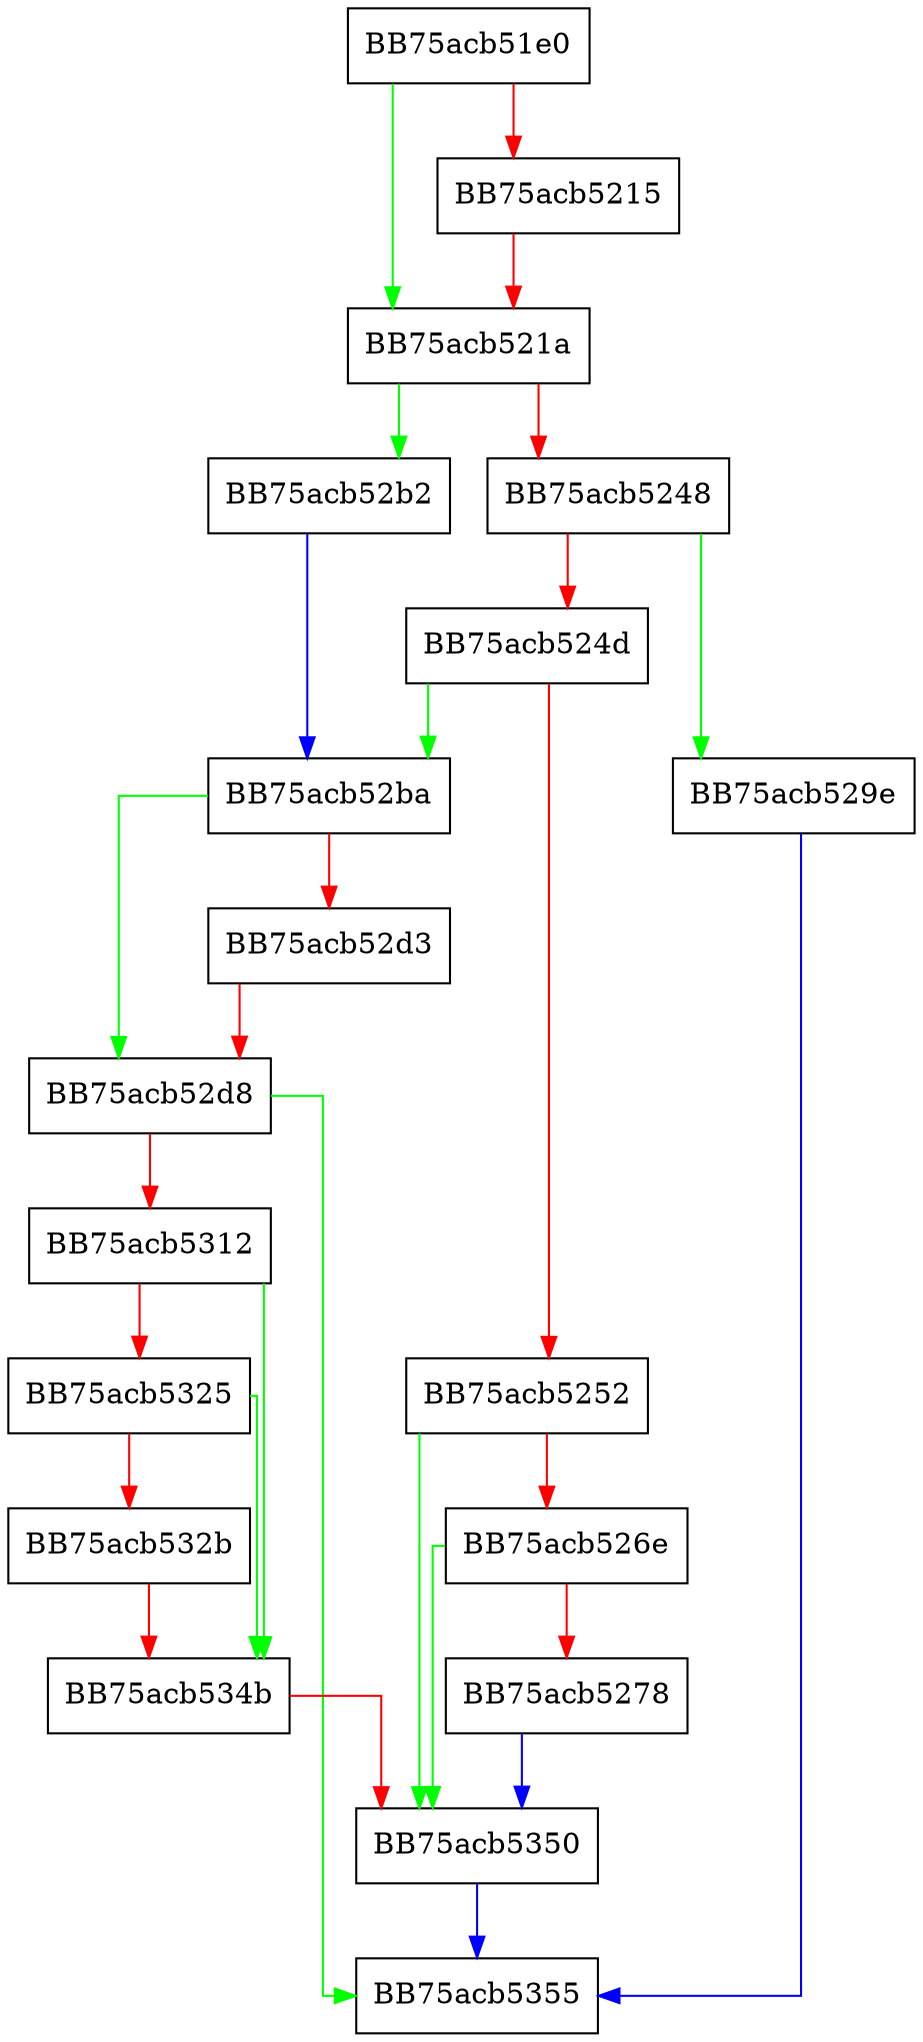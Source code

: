 digraph EnumerateInit {
  node [shape="box"];
  graph [splines=ortho];
  BB75acb51e0 -> BB75acb521a [color="green"];
  BB75acb51e0 -> BB75acb5215 [color="red"];
  BB75acb5215 -> BB75acb521a [color="red"];
  BB75acb521a -> BB75acb52b2 [color="green"];
  BB75acb521a -> BB75acb5248 [color="red"];
  BB75acb5248 -> BB75acb529e [color="green"];
  BB75acb5248 -> BB75acb524d [color="red"];
  BB75acb524d -> BB75acb52ba [color="green"];
  BB75acb524d -> BB75acb5252 [color="red"];
  BB75acb5252 -> BB75acb5350 [color="green"];
  BB75acb5252 -> BB75acb526e [color="red"];
  BB75acb526e -> BB75acb5350 [color="green"];
  BB75acb526e -> BB75acb5278 [color="red"];
  BB75acb5278 -> BB75acb5350 [color="blue"];
  BB75acb529e -> BB75acb5355 [color="blue"];
  BB75acb52b2 -> BB75acb52ba [color="blue"];
  BB75acb52ba -> BB75acb52d8 [color="green"];
  BB75acb52ba -> BB75acb52d3 [color="red"];
  BB75acb52d3 -> BB75acb52d8 [color="red"];
  BB75acb52d8 -> BB75acb5355 [color="green"];
  BB75acb52d8 -> BB75acb5312 [color="red"];
  BB75acb5312 -> BB75acb534b [color="green"];
  BB75acb5312 -> BB75acb5325 [color="red"];
  BB75acb5325 -> BB75acb534b [color="green"];
  BB75acb5325 -> BB75acb532b [color="red"];
  BB75acb532b -> BB75acb534b [color="red"];
  BB75acb534b -> BB75acb5350 [color="red"];
  BB75acb5350 -> BB75acb5355 [color="blue"];
}